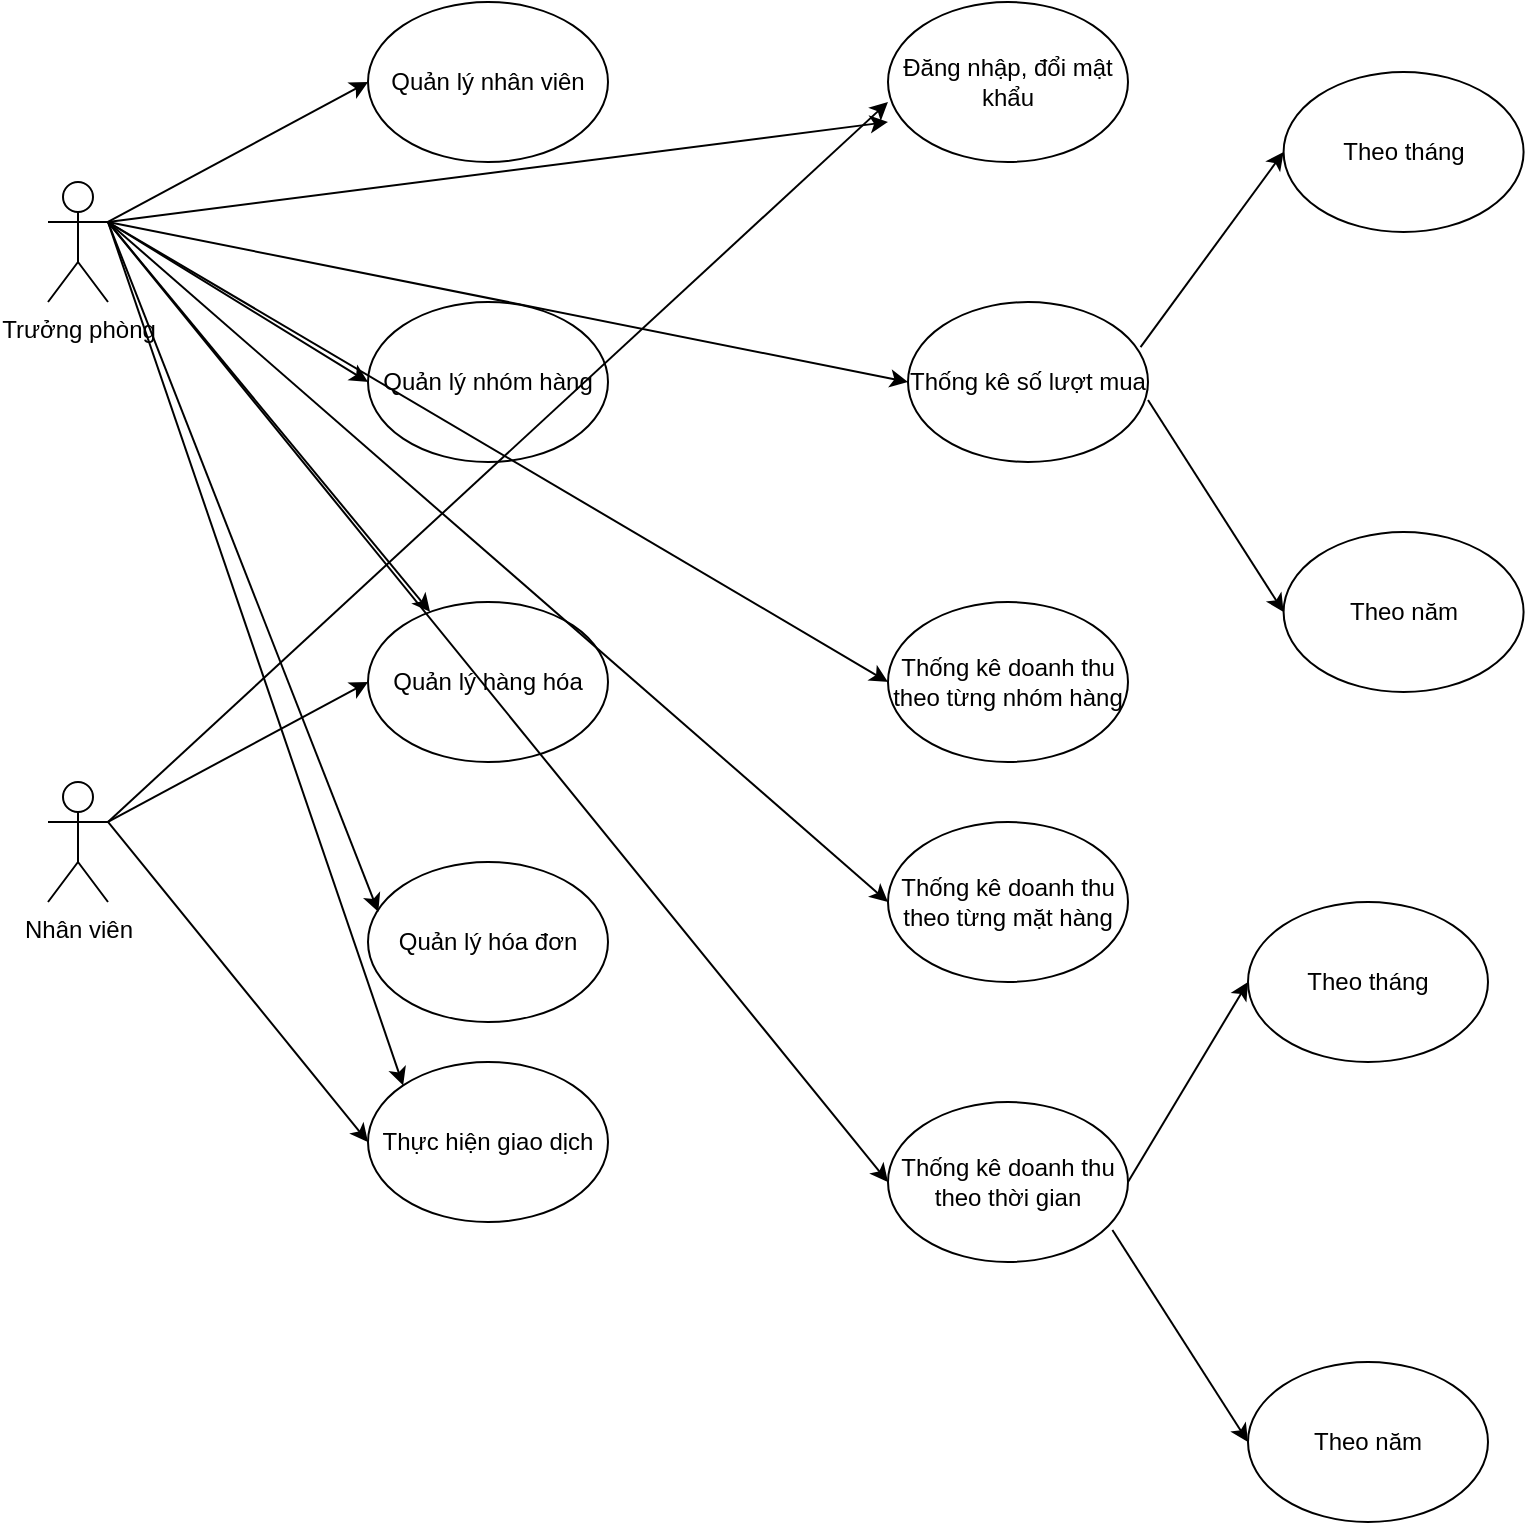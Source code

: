 <mxfile version="15.6.8" type="device"><diagram id="Dds79deDk5qLayDt9q80" name="Page-1"><mxGraphModel dx="1221" dy="644" grid="1" gridSize="10" guides="1" tooltips="1" connect="1" arrows="1" fold="1" page="1" pageScale="1" pageWidth="850" pageHeight="1100" math="0" shadow="0"><root><mxCell id="0"/><mxCell id="1" parent="0"/><mxCell id="WSpfBOCifaQxxX0KbzrK-1" value="Trưởng phòng" style="shape=umlActor;verticalLabelPosition=bottom;verticalAlign=top;html=1;outlineConnect=0;" vertex="1" parent="1"><mxGeometry x="100" y="120" width="30" height="60" as="geometry"/></mxCell><mxCell id="WSpfBOCifaQxxX0KbzrK-2" value="Nhân viên" style="shape=umlActor;verticalLabelPosition=bottom;verticalAlign=top;html=1;outlineConnect=0;" vertex="1" parent="1"><mxGeometry x="100" y="420" width="30" height="60" as="geometry"/></mxCell><mxCell id="WSpfBOCifaQxxX0KbzrK-3" value="Quản lý nhân viên" style="ellipse;whiteSpace=wrap;html=1;" vertex="1" parent="1"><mxGeometry x="260" y="30" width="120" height="80" as="geometry"/></mxCell><mxCell id="WSpfBOCifaQxxX0KbzrK-4" value="Quản lý nhóm hàng" style="ellipse;whiteSpace=wrap;html=1;" vertex="1" parent="1"><mxGeometry x="260" y="180" width="120" height="80" as="geometry"/></mxCell><mxCell id="WSpfBOCifaQxxX0KbzrK-5" value="Quản lý hàng hóa" style="ellipse;whiteSpace=wrap;html=1;" vertex="1" parent="1"><mxGeometry x="260" y="330" width="120" height="80" as="geometry"/></mxCell><mxCell id="WSpfBOCifaQxxX0KbzrK-6" value="Quản lý hóa đơn" style="ellipse;whiteSpace=wrap;html=1;" vertex="1" parent="1"><mxGeometry x="260" y="460" width="120" height="80" as="geometry"/></mxCell><mxCell id="WSpfBOCifaQxxX0KbzrK-7" value="Đăng nhập, đổi mật khẩu" style="ellipse;whiteSpace=wrap;html=1;" vertex="1" parent="1"><mxGeometry x="520" y="30" width="120" height="80" as="geometry"/></mxCell><mxCell id="WSpfBOCifaQxxX0KbzrK-9" value="Thống kê doanh thu theo từng nhóm hàng" style="ellipse;whiteSpace=wrap;html=1;" vertex="1" parent="1"><mxGeometry x="520" y="330" width="120" height="80" as="geometry"/></mxCell><mxCell id="WSpfBOCifaQxxX0KbzrK-10" value="Thống kê doanh thu theo từng mặt hàng" style="ellipse;whiteSpace=wrap;html=1;" vertex="1" parent="1"><mxGeometry x="520" y="440" width="120" height="80" as="geometry"/></mxCell><mxCell id="WSpfBOCifaQxxX0KbzrK-11" value="Thống kê số lượt mua" style="ellipse;whiteSpace=wrap;html=1;" vertex="1" parent="1"><mxGeometry x="530" y="180" width="120" height="80" as="geometry"/></mxCell><mxCell id="WSpfBOCifaQxxX0KbzrK-12" value="Thống kê doanh thu theo thời gian" style="ellipse;whiteSpace=wrap;html=1;" vertex="1" parent="1"><mxGeometry x="520" y="580" width="120" height="80" as="geometry"/></mxCell><mxCell id="WSpfBOCifaQxxX0KbzrK-13" value="" style="endArrow=classic;html=1;rounded=0;" edge="1" parent="1"><mxGeometry width="50" height="50" relative="1" as="geometry"><mxPoint x="640" y="620" as="sourcePoint"/><mxPoint x="700" y="520" as="targetPoint"/></mxGeometry></mxCell><mxCell id="WSpfBOCifaQxxX0KbzrK-14" value="Theo tháng" style="ellipse;whiteSpace=wrap;html=1;" vertex="1" parent="1"><mxGeometry x="700" y="480" width="120" height="80" as="geometry"/></mxCell><mxCell id="WSpfBOCifaQxxX0KbzrK-15" value="Theo năm" style="ellipse;whiteSpace=wrap;html=1;" vertex="1" parent="1"><mxGeometry x="700" y="710" width="120" height="80" as="geometry"/></mxCell><mxCell id="WSpfBOCifaQxxX0KbzrK-16" value="" style="endArrow=classic;html=1;rounded=0;entryX=0;entryY=0.5;entryDx=0;entryDy=0;exitX=0.935;exitY=0.8;exitDx=0;exitDy=0;exitPerimeter=0;" edge="1" parent="1" source="WSpfBOCifaQxxX0KbzrK-12" target="WSpfBOCifaQxxX0KbzrK-15"><mxGeometry width="50" height="50" relative="1" as="geometry"><mxPoint x="620" y="690" as="sourcePoint"/><mxPoint x="670" y="640" as="targetPoint"/></mxGeometry></mxCell><mxCell id="WSpfBOCifaQxxX0KbzrK-17" value="" style="endArrow=classic;html=1;rounded=0;exitX=0.969;exitY=0.282;exitDx=0;exitDy=0;exitPerimeter=0;" edge="1" parent="1" source="WSpfBOCifaQxxX0KbzrK-11"><mxGeometry width="50" height="50" relative="1" as="geometry"><mxPoint x="657.8" y="205.0" as="sourcePoint"/><mxPoint x="717.8" y="105" as="targetPoint"/></mxGeometry></mxCell><mxCell id="WSpfBOCifaQxxX0KbzrK-18" value="Theo tháng" style="ellipse;whiteSpace=wrap;html=1;" vertex="1" parent="1"><mxGeometry x="717.8" y="65" width="120" height="80" as="geometry"/></mxCell><mxCell id="WSpfBOCifaQxxX0KbzrK-19" value="Theo năm" style="ellipse;whiteSpace=wrap;html=1;" vertex="1" parent="1"><mxGeometry x="717.8" y="295" width="120" height="80" as="geometry"/></mxCell><mxCell id="WSpfBOCifaQxxX0KbzrK-20" value="" style="endArrow=classic;html=1;rounded=0;entryX=0;entryY=0.5;entryDx=0;entryDy=0;exitX=0.935;exitY=0.8;exitDx=0;exitDy=0;exitPerimeter=0;" edge="1" parent="1" target="WSpfBOCifaQxxX0KbzrK-19"><mxGeometry width="50" height="50" relative="1" as="geometry"><mxPoint x="650.0" y="229" as="sourcePoint"/><mxPoint x="687.8" y="225" as="targetPoint"/></mxGeometry></mxCell><mxCell id="WSpfBOCifaQxxX0KbzrK-21" value="" style="endArrow=classic;html=1;rounded=0;entryX=0;entryY=0.5;entryDx=0;entryDy=0;exitX=1;exitY=0.333;exitDx=0;exitDy=0;exitPerimeter=0;" edge="1" parent="1" source="WSpfBOCifaQxxX0KbzrK-1" target="WSpfBOCifaQxxX0KbzrK-3"><mxGeometry width="50" height="50" relative="1" as="geometry"><mxPoint x="130" y="170" as="sourcePoint"/><mxPoint x="180" y="120" as="targetPoint"/></mxGeometry></mxCell><mxCell id="WSpfBOCifaQxxX0KbzrK-22" value="" style="endArrow=classic;html=1;rounded=0;entryX=0;entryY=0.5;entryDx=0;entryDy=0;" edge="1" parent="1" target="WSpfBOCifaQxxX0KbzrK-4"><mxGeometry width="50" height="50" relative="1" as="geometry"><mxPoint x="130" y="140" as="sourcePoint"/><mxPoint x="250" y="210" as="targetPoint"/></mxGeometry></mxCell><mxCell id="WSpfBOCifaQxxX0KbzrK-23" value="" style="endArrow=classic;html=1;rounded=0;entryX=0;entryY=0.5;entryDx=0;entryDy=0;exitX=1;exitY=0.333;exitDx=0;exitDy=0;exitPerimeter=0;" edge="1" parent="1" source="WSpfBOCifaQxxX0KbzrK-2" target="WSpfBOCifaQxxX0KbzrK-5"><mxGeometry width="50" height="50" relative="1" as="geometry"><mxPoint x="210" y="390" as="sourcePoint"/><mxPoint x="260" y="340" as="targetPoint"/></mxGeometry></mxCell><mxCell id="WSpfBOCifaQxxX0KbzrK-24" value="Thực hiện giao dịch" style="ellipse;whiteSpace=wrap;html=1;" vertex="1" parent="1"><mxGeometry x="260" y="560" width="120" height="80" as="geometry"/></mxCell><mxCell id="WSpfBOCifaQxxX0KbzrK-25" value="" style="endArrow=classic;html=1;rounded=0;exitX=1;exitY=0.333;exitDx=0;exitDy=0;exitPerimeter=0;" edge="1" parent="1" source="WSpfBOCifaQxxX0KbzrK-2"><mxGeometry width="50" height="50" relative="1" as="geometry"><mxPoint x="130" y="490" as="sourcePoint"/><mxPoint x="520" y="80" as="targetPoint"/></mxGeometry></mxCell><mxCell id="WSpfBOCifaQxxX0KbzrK-26" value="" style="endArrow=classic;html=1;rounded=0;entryX=0;entryY=0.5;entryDx=0;entryDy=0;exitX=1;exitY=0.333;exitDx=0;exitDy=0;exitPerimeter=0;" edge="1" parent="1" source="WSpfBOCifaQxxX0KbzrK-2" target="WSpfBOCifaQxxX0KbzrK-24"><mxGeometry width="50" height="50" relative="1" as="geometry"><mxPoint x="210" y="610" as="sourcePoint"/><mxPoint x="260" y="560" as="targetPoint"/></mxGeometry></mxCell><mxCell id="WSpfBOCifaQxxX0KbzrK-27" value="" style="endArrow=classic;html=1;rounded=0;" edge="1" parent="1" target="WSpfBOCifaQxxX0KbzrK-5"><mxGeometry width="50" height="50" relative="1" as="geometry"><mxPoint x="130" y="140" as="sourcePoint"/><mxPoint x="260" y="310" as="targetPoint"/></mxGeometry></mxCell><mxCell id="WSpfBOCifaQxxX0KbzrK-28" value="" style="endArrow=classic;html=1;rounded=0;entryX=0.043;entryY=0.312;entryDx=0;entryDy=0;entryPerimeter=0;" edge="1" parent="1" target="WSpfBOCifaQxxX0KbzrK-6"><mxGeometry width="50" height="50" relative="1" as="geometry"><mxPoint x="130" y="140" as="sourcePoint"/><mxPoint x="260" y="440" as="targetPoint"/></mxGeometry></mxCell><mxCell id="WSpfBOCifaQxxX0KbzrK-29" value="" style="endArrow=classic;html=1;rounded=0;entryX=0;entryY=0;entryDx=0;entryDy=0;" edge="1" parent="1" target="WSpfBOCifaQxxX0KbzrK-24"><mxGeometry width="50" height="50" relative="1" as="geometry"><mxPoint x="130" y="140" as="sourcePoint"/><mxPoint x="200" y="150" as="targetPoint"/></mxGeometry></mxCell><mxCell id="WSpfBOCifaQxxX0KbzrK-30" value="" style="endArrow=classic;html=1;rounded=0;" edge="1" parent="1"><mxGeometry width="50" height="50" relative="1" as="geometry"><mxPoint x="130" y="140" as="sourcePoint"/><mxPoint x="520" y="90" as="targetPoint"/></mxGeometry></mxCell><mxCell id="WSpfBOCifaQxxX0KbzrK-31" value="" style="endArrow=classic;html=1;rounded=0;entryX=0;entryY=0.5;entryDx=0;entryDy=0;exitX=1;exitY=0.333;exitDx=0;exitDy=0;exitPerimeter=0;" edge="1" parent="1" source="WSpfBOCifaQxxX0KbzrK-1" target="WSpfBOCifaQxxX0KbzrK-11"><mxGeometry width="50" height="50" relative="1" as="geometry"><mxPoint x="480" y="240" as="sourcePoint"/><mxPoint x="530" y="190" as="targetPoint"/></mxGeometry></mxCell><mxCell id="WSpfBOCifaQxxX0KbzrK-32" value="" style="endArrow=classic;html=1;rounded=0;entryX=0;entryY=0.5;entryDx=0;entryDy=0;" edge="1" parent="1" target="WSpfBOCifaQxxX0KbzrK-9"><mxGeometry width="50" height="50" relative="1" as="geometry"><mxPoint x="130" y="140" as="sourcePoint"/><mxPoint x="520" y="340" as="targetPoint"/></mxGeometry></mxCell><mxCell id="WSpfBOCifaQxxX0KbzrK-33" value="" style="endArrow=classic;html=1;rounded=0;entryX=0;entryY=0.5;entryDx=0;entryDy=0;exitX=1;exitY=0.333;exitDx=0;exitDy=0;exitPerimeter=0;" edge="1" parent="1" source="WSpfBOCifaQxxX0KbzrK-1" target="WSpfBOCifaQxxX0KbzrK-10"><mxGeometry width="50" height="50" relative="1" as="geometry"><mxPoint x="470" y="500" as="sourcePoint"/><mxPoint x="520" y="450" as="targetPoint"/></mxGeometry></mxCell><mxCell id="WSpfBOCifaQxxX0KbzrK-34" value="" style="endArrow=classic;html=1;rounded=0;entryX=0;entryY=0.5;entryDx=0;entryDy=0;" edge="1" parent="1" target="WSpfBOCifaQxxX0KbzrK-12"><mxGeometry width="50" height="50" relative="1" as="geometry"><mxPoint x="130" y="140" as="sourcePoint"/><mxPoint x="520" y="590" as="targetPoint"/></mxGeometry></mxCell></root></mxGraphModel></diagram></mxfile>